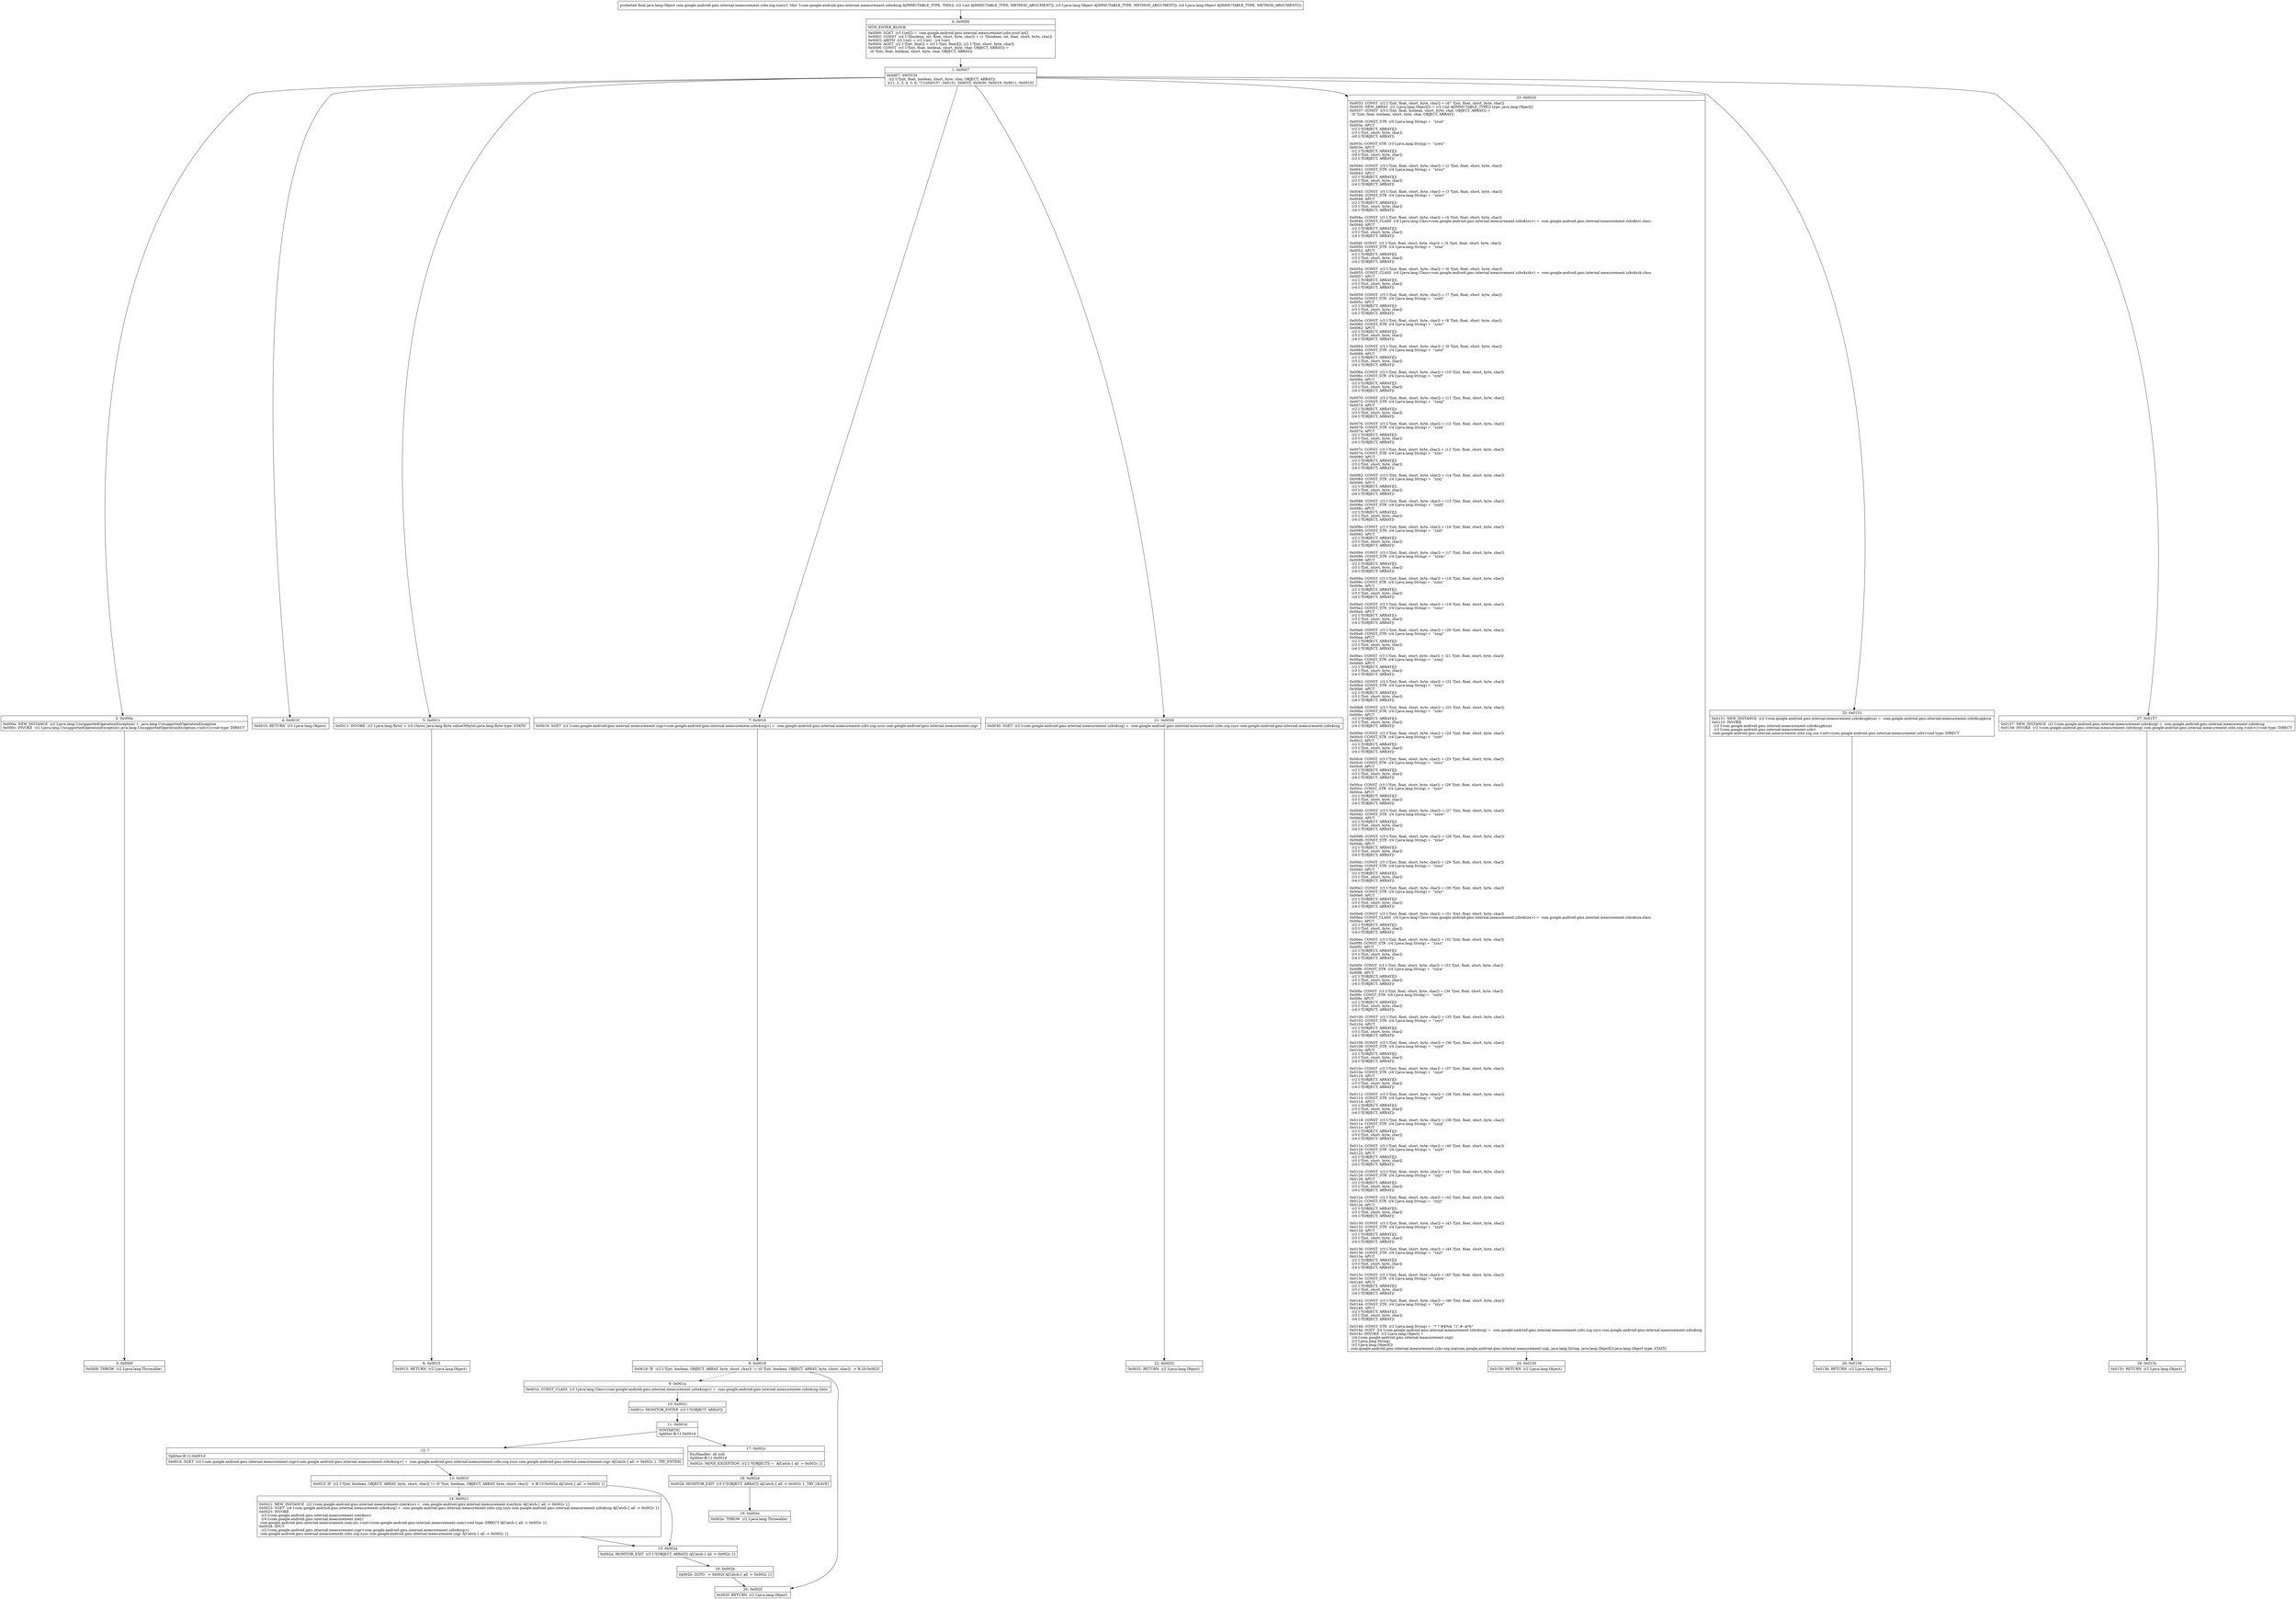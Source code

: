 digraph "CFG forcom.google.android.gms.internal.measurement.zzbs.zzg.zza(ILjava\/lang\/Object;Ljava\/lang\/Object;)Ljava\/lang\/Object;" {
Node_0 [shape=record,label="{0\:\ 0x0000|MTH_ENTER_BLOCK\l|0x0000: SGET  (r3 I:int[]) =  com.google.android.gms.internal.measurement.zzbr.zzud int[] \l0x0002: CONST  (r4 I:?[boolean, int, float, short, byte, char]) = (1 ?[boolean, int, float, short, byte, char]) \l0x0003: ARITH  (r2 I:int) = (r2 I:int) \- (r4 I:int) \l0x0004: AGET  (r2 I:?[int, float]) = (r3 I:?[int, float][]), (r2 I:?[int, short, byte, char]) \l0x0006: CONST  (r3 I:?[int, float, boolean, short, byte, char, OBJECT, ARRAY]) = \l  (0 ?[int, float, boolean, short, byte, char, OBJECT, ARRAY])\l \l}"];
Node_1 [shape=record,label="{1\:\ 0x0007|0x0007: SWITCH  \l  (r2 I:?[int, float, boolean, short, byte, char, OBJECT, ARRAY])\l k:[1, 2, 3, 4, 5, 6, 7] t:[0x0157, 0x0151, 0x0033, 0x0030, 0x0016, 0x0011, 0x0010] \l}"];
Node_2 [shape=record,label="{2\:\ 0x000a|0x000a: NEW_INSTANCE  (r2 I:java.lang.UnsupportedOperationException) =  java.lang.UnsupportedOperationException \l0x000c: INVOKE  (r2 I:java.lang.UnsupportedOperationException) java.lang.UnsupportedOperationException.\<init\>():void type: DIRECT \l}"];
Node_3 [shape=record,label="{3\:\ 0x000f|0x000f: THROW  (r2 I:java.lang.Throwable) \l}"];
Node_4 [shape=record,label="{4\:\ 0x0010|0x0010: RETURN  (r3 I:java.lang.Object) \l}"];
Node_5 [shape=record,label="{5\:\ 0x0011|0x0011: INVOKE  (r2 I:java.lang.Byte) = (r4 I:byte) java.lang.Byte.valueOf(byte):java.lang.Byte type: STATIC \l}"];
Node_6 [shape=record,label="{6\:\ 0x0015|0x0015: RETURN  (r2 I:java.lang.Object) \l}"];
Node_7 [shape=record,label="{7\:\ 0x0016|0x0016: SGET  (r2 I:com.google.android.gms.internal.measurement.zzgr\<com.google.android.gms.internal.measurement.zzbs$zzg\>) =  com.google.android.gms.internal.measurement.zzbs.zzg.zzuo com.google.android.gms.internal.measurement.zzgr \l}"];
Node_8 [shape=record,label="{8\:\ 0x0018|0x0018: IF  (r2 I:?[int, boolean, OBJECT, ARRAY, byte, short, char]) != (0 ?[int, boolean, OBJECT, ARRAY, byte, short, char])  \-\> B:20:0x002f \l}"];
Node_9 [shape=record,label="{9\:\ 0x001a|0x001a: CONST_CLASS  (r3 I:java.lang.Class\<com.google.android.gms.internal.measurement.zzbs$zzg\>) =  com.google.android.gms.internal.measurement.zzbs$zzg.class \l}"];
Node_10 [shape=record,label="{10\:\ 0x001c|0x001c: MONITOR_ENTER  (r3 I:?[OBJECT, ARRAY]) \l}"];
Node_11 [shape=record,label="{11\:\ 0x001d|SYNTHETIC\lSplitter:B:11:0x001d\l}"];
Node_12 [shape=record,label="{12\:\ ?|Splitter:B:11:0x001d\l|0x001d: SGET  (r2 I:com.google.android.gms.internal.measurement.zzgr\<com.google.android.gms.internal.measurement.zzbs$zzg\>) =  com.google.android.gms.internal.measurement.zzbs.zzg.zzuo com.google.android.gms.internal.measurement.zzgr A[Catch:\{ all \-\> 0x002c \}, TRY_ENTER]\l}"];
Node_13 [shape=record,label="{13\:\ 0x001f|0x001f: IF  (r2 I:?[int, boolean, OBJECT, ARRAY, byte, short, char]) != (0 ?[int, boolean, OBJECT, ARRAY, byte, short, char])  \-\> B:15:0x002a A[Catch:\{ all \-\> 0x002c \}]\l}"];
Node_14 [shape=record,label="{14\:\ 0x0021|0x0021: NEW_INSTANCE  (r2 I:com.google.android.gms.internal.measurement.zzey$zzc) =  com.google.android.gms.internal.measurement.zzey$zzc A[Catch:\{ all \-\> 0x002c \}]\l0x0023: SGET  (r4 I:com.google.android.gms.internal.measurement.zzbs$zzg) =  com.google.android.gms.internal.measurement.zzbs.zzg.zzyo com.google.android.gms.internal.measurement.zzbs$zzg A[Catch:\{ all \-\> 0x002c \}]\l0x0025: INVOKE  \l  (r2 I:com.google.android.gms.internal.measurement.zzey$zzc)\l  (r4 I:com.google.android.gms.internal.measurement.zzey)\l com.google.android.gms.internal.measurement.zzey.zzc.\<init\>(com.google.android.gms.internal.measurement.zzey):void type: DIRECT A[Catch:\{ all \-\> 0x002c \}]\l0x0028: SPUT  \l  (r2 I:com.google.android.gms.internal.measurement.zzgr\<com.google.android.gms.internal.measurement.zzbs$zzg\>)\l com.google.android.gms.internal.measurement.zzbs.zzg.zzuo com.google.android.gms.internal.measurement.zzgr A[Catch:\{ all \-\> 0x002c \}]\l}"];
Node_15 [shape=record,label="{15\:\ 0x002a|0x002a: MONITOR_EXIT  (r3 I:?[OBJECT, ARRAY]) A[Catch:\{ all \-\> 0x002c \}]\l}"];
Node_16 [shape=record,label="{16\:\ 0x002b|0x002b: GOTO  \-\> 0x002f A[Catch:\{ all \-\> 0x002c \}]\l}"];
Node_17 [shape=record,label="{17\:\ 0x002c|ExcHandler: all null\lSplitter:B:11:0x001d\l|0x002c: MOVE_EXCEPTION  (r2 I:?[OBJECT]) =  A[Catch:\{ all \-\> 0x002c \}]\l}"];
Node_18 [shape=record,label="{18\:\ 0x002d|0x002d: MONITOR_EXIT  (r3 I:?[OBJECT, ARRAY]) A[Catch:\{ all \-\> 0x002c \}, TRY_LEAVE]\l}"];
Node_19 [shape=record,label="{19\:\ 0x002e|0x002e: THROW  (r2 I:java.lang.Throwable) \l}"];
Node_20 [shape=record,label="{20\:\ 0x002f|0x002f: RETURN  (r2 I:java.lang.Object) \l}"];
Node_21 [shape=record,label="{21\:\ 0x0030|0x0030: SGET  (r2 I:com.google.android.gms.internal.measurement.zzbs$zzg) =  com.google.android.gms.internal.measurement.zzbs.zzg.zzyo com.google.android.gms.internal.measurement.zzbs$zzg \l}"];
Node_22 [shape=record,label="{22\:\ 0x0032|0x0032: RETURN  (r2 I:java.lang.Object) \l}"];
Node_23 [shape=record,label="{23\:\ 0x0033|0x0033: CONST  (r2 I:?[int, float, short, byte, char]) = (47 ?[int, float, short, byte, char]) \l0x0035: NEW_ARRAY  (r2 I:java.lang.Object[]) = (r2 I:int A[IMMUTABLE_TYPE]) type: java.lang.Object[] \l0x0037: CONST  (r3 I:?[int, float, boolean, short, byte, char, OBJECT, ARRAY]) = \l  (0 ?[int, float, boolean, short, byte, char, OBJECT, ARRAY])\l \l0x0038: CONST_STR  (r0 I:java.lang.String) =  \"zzue\" \l0x003a: APUT  \l  (r2 I:?[OBJECT, ARRAY][])\l  (r3 I:?[int, short, byte, char])\l  (r0 I:?[OBJECT, ARRAY])\l \l0x003c: CONST_STR  (r3 I:java.lang.String) =  \"zzwx\" \l0x003e: APUT  \l  (r2 I:?[OBJECT, ARRAY][])\l  (r4 I:?[int, short, byte, char])\l  (r3 I:?[OBJECT, ARRAY])\l \l0x0040: CONST  (r3 I:?[int, float, short, byte, char]) = (2 ?[int, float, short, byte, char]) \l0x0041: CONST_STR  (r4 I:java.lang.String) =  \"zzwy\" \l0x0043: APUT  \l  (r2 I:?[OBJECT, ARRAY][])\l  (r3 I:?[int, short, byte, char])\l  (r4 I:?[OBJECT, ARRAY])\l \l0x0045: CONST  (r3 I:?[int, float, short, byte, char]) = (3 ?[int, float, short, byte, char]) \l0x0046: CONST_STR  (r4 I:java.lang.String) =  \"zzwz\" \l0x0048: APUT  \l  (r2 I:?[OBJECT, ARRAY][])\l  (r3 I:?[int, short, byte, char])\l  (r4 I:?[OBJECT, ARRAY])\l \l0x004a: CONST  (r3 I:?[int, float, short, byte, char]) = (4 ?[int, float, short, byte, char]) \l0x004b: CONST_CLASS  (r4 I:java.lang.Class\<com.google.android.gms.internal.measurement.zzbs$zzc\>) =  com.google.android.gms.internal.measurement.zzbs$zzc.class \l0x004d: APUT  \l  (r2 I:?[OBJECT, ARRAY][])\l  (r3 I:?[int, short, byte, char])\l  (r4 I:?[OBJECT, ARRAY])\l \l0x004f: CONST  (r3 I:?[int, float, short, byte, char]) = (5 ?[int, float, short, byte, char]) \l0x0050: CONST_STR  (r4 I:java.lang.String) =  \"zzxa\" \l0x0052: APUT  \l  (r2 I:?[OBJECT, ARRAY][])\l  (r3 I:?[int, short, byte, char])\l  (r4 I:?[OBJECT, ARRAY])\l \l0x0054: CONST  (r3 I:?[int, float, short, byte, char]) = (6 ?[int, float, short, byte, char]) \l0x0055: CONST_CLASS  (r4 I:java.lang.Class\<com.google.android.gms.internal.measurement.zzbs$zzk\>) =  com.google.android.gms.internal.measurement.zzbs$zzk.class \l0x0057: APUT  \l  (r2 I:?[OBJECT, ARRAY][])\l  (r3 I:?[int, short, byte, char])\l  (r4 I:?[OBJECT, ARRAY])\l \l0x0059: CONST  (r3 I:?[int, float, short, byte, char]) = (7 ?[int, float, short, byte, char]) \l0x005a: CONST_STR  (r4 I:java.lang.String) =  \"zzxb\" \l0x005c: APUT  \l  (r2 I:?[OBJECT, ARRAY][])\l  (r3 I:?[int, short, byte, char])\l  (r4 I:?[OBJECT, ARRAY])\l \l0x005e: CONST  (r3 I:?[int, float, short, byte, char]) = (8 ?[int, float, short, byte, char]) \l0x0060: CONST_STR  (r4 I:java.lang.String) =  \"zzxc\" \l0x0062: APUT  \l  (r2 I:?[OBJECT, ARRAY][])\l  (r3 I:?[int, short, byte, char])\l  (r4 I:?[OBJECT, ARRAY])\l \l0x0064: CONST  (r3 I:?[int, float, short, byte, char]) = (9 ?[int, float, short, byte, char]) \l0x0066: CONST_STR  (r4 I:java.lang.String) =  \"zzxd\" \l0x0068: APUT  \l  (r2 I:?[OBJECT, ARRAY][])\l  (r3 I:?[int, short, byte, char])\l  (r4 I:?[OBJECT, ARRAY])\l \l0x006a: CONST  (r3 I:?[int, float, short, byte, char]) = (10 ?[int, float, short, byte, char]) \l0x006c: CONST_STR  (r4 I:java.lang.String) =  \"zzxf\" \l0x006e: APUT  \l  (r2 I:?[OBJECT, ARRAY][])\l  (r3 I:?[int, short, byte, char])\l  (r4 I:?[OBJECT, ARRAY])\l \l0x0070: CONST  (r3 I:?[int, float, short, byte, char]) = (11 ?[int, float, short, byte, char]) \l0x0072: CONST_STR  (r4 I:java.lang.String) =  \"zzxg\" \l0x0074: APUT  \l  (r2 I:?[OBJECT, ARRAY][])\l  (r3 I:?[int, short, byte, char])\l  (r4 I:?[OBJECT, ARRAY])\l \l0x0076: CONST  (r3 I:?[int, float, short, byte, char]) = (12 ?[int, float, short, byte, char]) \l0x0078: CONST_STR  (r4 I:java.lang.String) =  \"zzxh\" \l0x007a: APUT  \l  (r2 I:?[OBJECT, ARRAY][])\l  (r3 I:?[int, short, byte, char])\l  (r4 I:?[OBJECT, ARRAY])\l \l0x007c: CONST  (r3 I:?[int, float, short, byte, char]) = (13 ?[int, float, short, byte, char]) \l0x007e: CONST_STR  (r4 I:java.lang.String) =  \"zzxi\" \l0x0080: APUT  \l  (r2 I:?[OBJECT, ARRAY][])\l  (r3 I:?[int, short, byte, char])\l  (r4 I:?[OBJECT, ARRAY])\l \l0x0082: CONST  (r3 I:?[int, float, short, byte, char]) = (14 ?[int, float, short, byte, char]) \l0x0084: CONST_STR  (r4 I:java.lang.String) =  \"zzxj\" \l0x0086: APUT  \l  (r2 I:?[OBJECT, ARRAY][])\l  (r3 I:?[int, short, byte, char])\l  (r4 I:?[OBJECT, ARRAY])\l \l0x0088: CONST  (r3 I:?[int, float, short, byte, char]) = (15 ?[int, float, short, byte, char]) \l0x008a: CONST_STR  (r4 I:java.lang.String) =  \"zzxk\" \l0x008c: APUT  \l  (r2 I:?[OBJECT, ARRAY][])\l  (r3 I:?[int, short, byte, char])\l  (r4 I:?[OBJECT, ARRAY])\l \l0x008e: CONST  (r3 I:?[int, float, short, byte, char]) = (16 ?[int, float, short, byte, char]) \l0x0090: CONST_STR  (r4 I:java.lang.String) =  \"zzxl\" \l0x0092: APUT  \l  (r2 I:?[OBJECT, ARRAY][])\l  (r3 I:?[int, short, byte, char])\l  (r4 I:?[OBJECT, ARRAY])\l \l0x0094: CONST  (r3 I:?[int, float, short, byte, char]) = (17 ?[int, float, short, byte, char]) \l0x0096: CONST_STR  (r4 I:java.lang.String) =  \"zzxm\" \l0x0098: APUT  \l  (r2 I:?[OBJECT, ARRAY][])\l  (r3 I:?[int, short, byte, char])\l  (r4 I:?[OBJECT, ARRAY])\l \l0x009a: CONST  (r3 I:?[int, float, short, byte, char]) = (18 ?[int, float, short, byte, char]) \l0x009c: CONST_STR  (r4 I:java.lang.String) =  \"zzxn\" \l0x009e: APUT  \l  (r2 I:?[OBJECT, ARRAY][])\l  (r3 I:?[int, short, byte, char])\l  (r4 I:?[OBJECT, ARRAY])\l \l0x00a0: CONST  (r3 I:?[int, float, short, byte, char]) = (19 ?[int, float, short, byte, char]) \l0x00a2: CONST_STR  (r4 I:java.lang.String) =  \"zzxo\" \l0x00a4: APUT  \l  (r2 I:?[OBJECT, ARRAY][])\l  (r3 I:?[int, short, byte, char])\l  (r4 I:?[OBJECT, ARRAY])\l \l0x00a6: CONST  (r3 I:?[int, float, short, byte, char]) = (20 ?[int, float, short, byte, char]) \l0x00a8: CONST_STR  (r4 I:java.lang.String) =  \"zzxp\" \l0x00aa: APUT  \l  (r2 I:?[OBJECT, ARRAY][])\l  (r3 I:?[int, short, byte, char])\l  (r4 I:?[OBJECT, ARRAY])\l \l0x00ac: CONST  (r3 I:?[int, float, short, byte, char]) = (21 ?[int, float, short, byte, char]) \l0x00ae: CONST_STR  (r4 I:java.lang.String) =  \"zzxq\" \l0x00b0: APUT  \l  (r2 I:?[OBJECT, ARRAY][])\l  (r3 I:?[int, short, byte, char])\l  (r4 I:?[OBJECT, ARRAY])\l \l0x00b2: CONST  (r3 I:?[int, float, short, byte, char]) = (22 ?[int, float, short, byte, char]) \l0x00b4: CONST_STR  (r4 I:java.lang.String) =  \"zzxr\" \l0x00b6: APUT  \l  (r2 I:?[OBJECT, ARRAY][])\l  (r3 I:?[int, short, byte, char])\l  (r4 I:?[OBJECT, ARRAY])\l \l0x00b8: CONST  (r3 I:?[int, float, short, byte, char]) = (23 ?[int, float, short, byte, char]) \l0x00ba: CONST_STR  (r4 I:java.lang.String) =  \"zzxs\" \l0x00bc: APUT  \l  (r2 I:?[OBJECT, ARRAY][])\l  (r3 I:?[int, short, byte, char])\l  (r4 I:?[OBJECT, ARRAY])\l \l0x00be: CONST  (r3 I:?[int, float, short, byte, char]) = (24 ?[int, float, short, byte, char]) \l0x00c0: CONST_STR  (r4 I:java.lang.String) =  \"zzxt\" \l0x00c2: APUT  \l  (r2 I:?[OBJECT, ARRAY][])\l  (r3 I:?[int, short, byte, char])\l  (r4 I:?[OBJECT, ARRAY])\l \l0x00c4: CONST  (r3 I:?[int, float, short, byte, char]) = (25 ?[int, float, short, byte, char]) \l0x00c6: CONST_STR  (r4 I:java.lang.String) =  \"zzxu\" \l0x00c8: APUT  \l  (r2 I:?[OBJECT, ARRAY][])\l  (r3 I:?[int, short, byte, char])\l  (r4 I:?[OBJECT, ARRAY])\l \l0x00ca: CONST  (r3 I:?[int, float, short, byte, char]) = (26 ?[int, float, short, byte, char]) \l0x00cc: CONST_STR  (r4 I:java.lang.String) =  \"zzxv\" \l0x00ce: APUT  \l  (r2 I:?[OBJECT, ARRAY][])\l  (r3 I:?[int, short, byte, char])\l  (r4 I:?[OBJECT, ARRAY])\l \l0x00d0: CONST  (r3 I:?[int, float, short, byte, char]) = (27 ?[int, float, short, byte, char]) \l0x00d2: CONST_STR  (r4 I:java.lang.String) =  \"zzxw\" \l0x00d4: APUT  \l  (r2 I:?[OBJECT, ARRAY][])\l  (r3 I:?[int, short, byte, char])\l  (r4 I:?[OBJECT, ARRAY])\l \l0x00d6: CONST  (r3 I:?[int, float, short, byte, char]) = (28 ?[int, float, short, byte, char]) \l0x00d8: CONST_STR  (r4 I:java.lang.String) =  \"zzxe\" \l0x00da: APUT  \l  (r2 I:?[OBJECT, ARRAY][])\l  (r3 I:?[int, short, byte, char])\l  (r4 I:?[OBJECT, ARRAY])\l \l0x00dc: CONST  (r3 I:?[int, float, short, byte, char]) = (29 ?[int, float, short, byte, char]) \l0x00de: CONST_STR  (r4 I:java.lang.String) =  \"zzxx\" \l0x00e0: APUT  \l  (r2 I:?[OBJECT, ARRAY][])\l  (r3 I:?[int, short, byte, char])\l  (r4 I:?[OBJECT, ARRAY])\l \l0x00e2: CONST  (r3 I:?[int, float, short, byte, char]) = (30 ?[int, float, short, byte, char]) \l0x00e4: CONST_STR  (r4 I:java.lang.String) =  \"zzxy\" \l0x00e6: APUT  \l  (r2 I:?[OBJECT, ARRAY][])\l  (r3 I:?[int, short, byte, char])\l  (r4 I:?[OBJECT, ARRAY])\l \l0x00e8: CONST  (r3 I:?[int, float, short, byte, char]) = (31 ?[int, float, short, byte, char]) \l0x00ea: CONST_CLASS  (r4 I:java.lang.Class\<com.google.android.gms.internal.measurement.zzbs$zza\>) =  com.google.android.gms.internal.measurement.zzbs$zza.class \l0x00ec: APUT  \l  (r2 I:?[OBJECT, ARRAY][])\l  (r3 I:?[int, short, byte, char])\l  (r4 I:?[OBJECT, ARRAY])\l \l0x00ee: CONST  (r3 I:?[int, float, short, byte, char]) = (32 ?[int, float, short, byte, char]) \l0x00f0: CONST_STR  (r4 I:java.lang.String) =  \"zzxz\" \l0x00f2: APUT  \l  (r2 I:?[OBJECT, ARRAY][])\l  (r3 I:?[int, short, byte, char])\l  (r4 I:?[OBJECT, ARRAY])\l \l0x00f4: CONST  (r3 I:?[int, float, short, byte, char]) = (33 ?[int, float, short, byte, char]) \l0x00f6: CONST_STR  (r4 I:java.lang.String) =  \"zzya\" \l0x00f8: APUT  \l  (r2 I:?[OBJECT, ARRAY][])\l  (r3 I:?[int, short, byte, char])\l  (r4 I:?[OBJECT, ARRAY])\l \l0x00fa: CONST  (r3 I:?[int, float, short, byte, char]) = (34 ?[int, float, short, byte, char]) \l0x00fc: CONST_STR  (r4 I:java.lang.String) =  \"zzyb\" \l0x00fe: APUT  \l  (r2 I:?[OBJECT, ARRAY][])\l  (r3 I:?[int, short, byte, char])\l  (r4 I:?[OBJECT, ARRAY])\l \l0x0100: CONST  (r3 I:?[int, float, short, byte, char]) = (35 ?[int, float, short, byte, char]) \l0x0102: CONST_STR  (r4 I:java.lang.String) =  \"zzyc\" \l0x0104: APUT  \l  (r2 I:?[OBJECT, ARRAY][])\l  (r3 I:?[int, short, byte, char])\l  (r4 I:?[OBJECT, ARRAY])\l \l0x0106: CONST  (r3 I:?[int, float, short, byte, char]) = (36 ?[int, float, short, byte, char]) \l0x0108: CONST_STR  (r4 I:java.lang.String) =  \"zzyd\" \l0x010a: APUT  \l  (r2 I:?[OBJECT, ARRAY][])\l  (r3 I:?[int, short, byte, char])\l  (r4 I:?[OBJECT, ARRAY])\l \l0x010c: CONST  (r3 I:?[int, float, short, byte, char]) = (37 ?[int, float, short, byte, char]) \l0x010e: CONST_STR  (r4 I:java.lang.String) =  \"zzye\" \l0x0110: APUT  \l  (r2 I:?[OBJECT, ARRAY][])\l  (r3 I:?[int, short, byte, char])\l  (r4 I:?[OBJECT, ARRAY])\l \l0x0112: CONST  (r3 I:?[int, float, short, byte, char]) = (38 ?[int, float, short, byte, char]) \l0x0114: CONST_STR  (r4 I:java.lang.String) =  \"zzyf\" \l0x0116: APUT  \l  (r2 I:?[OBJECT, ARRAY][])\l  (r3 I:?[int, short, byte, char])\l  (r4 I:?[OBJECT, ARRAY])\l \l0x0118: CONST  (r3 I:?[int, float, short, byte, char]) = (39 ?[int, float, short, byte, char]) \l0x011a: CONST_STR  (r4 I:java.lang.String) =  \"zzyg\" \l0x011c: APUT  \l  (r2 I:?[OBJECT, ARRAY][])\l  (r3 I:?[int, short, byte, char])\l  (r4 I:?[OBJECT, ARRAY])\l \l0x011e: CONST  (r3 I:?[int, float, short, byte, char]) = (40 ?[int, float, short, byte, char]) \l0x0120: CONST_STR  (r4 I:java.lang.String) =  \"zzyh\" \l0x0122: APUT  \l  (r2 I:?[OBJECT, ARRAY][])\l  (r3 I:?[int, short, byte, char])\l  (r4 I:?[OBJECT, ARRAY])\l \l0x0124: CONST  (r3 I:?[int, float, short, byte, char]) = (41 ?[int, float, short, byte, char]) \l0x0126: CONST_STR  (r4 I:java.lang.String) =  \"zzyi\" \l0x0128: APUT  \l  (r2 I:?[OBJECT, ARRAY][])\l  (r3 I:?[int, short, byte, char])\l  (r4 I:?[OBJECT, ARRAY])\l \l0x012a: CONST  (r3 I:?[int, float, short, byte, char]) = (42 ?[int, float, short, byte, char]) \l0x012c: CONST_STR  (r4 I:java.lang.String) =  \"zzyj\" \l0x012e: APUT  \l  (r2 I:?[OBJECT, ARRAY][])\l  (r3 I:?[int, short, byte, char])\l  (r4 I:?[OBJECT, ARRAY])\l \l0x0130: CONST  (r3 I:?[int, float, short, byte, char]) = (43 ?[int, float, short, byte, char]) \l0x0132: CONST_STR  (r4 I:java.lang.String) =  \"zzyk\" \l0x0134: APUT  \l  (r2 I:?[OBJECT, ARRAY][])\l  (r3 I:?[int, short, byte, char])\l  (r4 I:?[OBJECT, ARRAY])\l \l0x0136: CONST  (r3 I:?[int, float, short, byte, char]) = (44 ?[int, float, short, byte, char]) \l0x0138: CONST_STR  (r4 I:java.lang.String) =  \"zzyl\" \l0x013a: APUT  \l  (r2 I:?[OBJECT, ARRAY][])\l  (r3 I:?[int, short, byte, char])\l  (r4 I:?[OBJECT, ARRAY])\l \l0x013c: CONST  (r3 I:?[int, float, short, byte, char]) = (45 ?[int, float, short, byte, char]) \l0x013e: CONST_STR  (r4 I:java.lang.String) =  \"zzym\" \l0x0140: APUT  \l  (r2 I:?[OBJECT, ARRAY][])\l  (r3 I:?[int, short, byte, char])\l  (r4 I:?[OBJECT, ARRAY])\l \l0x0142: CONST  (r3 I:?[int, float, short, byte, char]) = (46 ?[int, float, short, byte, char]) \l0x0144: CONST_STR  (r4 I:java.lang.String) =  \"zzyn\" \l0x0146: APUT  \l  (r2 I:?[OBJECT, ARRAY][])\l  (r3 I:?[int, short, byte, char])\l  (r4 I:?[OBJECT, ARRAY])\l \l0x0148: CONST_STR  (r3 I:java.lang.String) =  \"* \/*   	\l	\l !\"#$%& '!)\",	#\-.$\/%\" \l0x014a: SGET  (r4 I:com.google.android.gms.internal.measurement.zzbs$zzg) =  com.google.android.gms.internal.measurement.zzbs.zzg.zzyo com.google.android.gms.internal.measurement.zzbs$zzg \l0x014c: INVOKE  (r2 I:java.lang.Object) = \l  (r4 I:com.google.android.gms.internal.measurement.zzgi)\l  (r3 I:java.lang.String)\l  (r2 I:java.lang.Object[])\l com.google.android.gms.internal.measurement.zzbs.zzg.zza(com.google.android.gms.internal.measurement.zzgi, java.lang.String, java.lang.Object[]):java.lang.Object type: STATIC \l}"];
Node_24 [shape=record,label="{24\:\ 0x0150|0x0150: RETURN  (r2 I:java.lang.Object) \l}"];
Node_25 [shape=record,label="{25\:\ 0x0151|0x0151: NEW_INSTANCE  (r2 I:com.google.android.gms.internal.measurement.zzbs$zzg$zza) =  com.google.android.gms.internal.measurement.zzbs$zzg$zza \l0x0153: INVOKE  \l  (r2 I:com.google.android.gms.internal.measurement.zzbs$zzg$zza)\l  (r3 I:com.google.android.gms.internal.measurement.zzbr)\l com.google.android.gms.internal.measurement.zzbs.zzg.zza.\<init\>(com.google.android.gms.internal.measurement.zzbr):void type: DIRECT \l}"];
Node_26 [shape=record,label="{26\:\ 0x0156|0x0156: RETURN  (r2 I:java.lang.Object) \l}"];
Node_27 [shape=record,label="{27\:\ 0x0157|0x0157: NEW_INSTANCE  (r2 I:com.google.android.gms.internal.measurement.zzbs$zzg) =  com.google.android.gms.internal.measurement.zzbs$zzg \l0x0159: INVOKE  (r2 I:com.google.android.gms.internal.measurement.zzbs$zzg) com.google.android.gms.internal.measurement.zzbs.zzg.\<init\>():void type: DIRECT \l}"];
Node_28 [shape=record,label="{28\:\ 0x015c|0x015c: RETURN  (r2 I:java.lang.Object) \l}"];
MethodNode[shape=record,label="{protected final java.lang.Object com.google.android.gms.internal.measurement.zzbs.zzg.zza((r1 'this' I:com.google.android.gms.internal.measurement.zzbs$zzg A[IMMUTABLE_TYPE, THIS]), (r2 I:int A[IMMUTABLE_TYPE, METHOD_ARGUMENT]), (r3 I:java.lang.Object A[IMMUTABLE_TYPE, METHOD_ARGUMENT]), (r4 I:java.lang.Object A[IMMUTABLE_TYPE, METHOD_ARGUMENT])) }"];
MethodNode -> Node_0;
Node_0 -> Node_1;
Node_1 -> Node_2;
Node_1 -> Node_4;
Node_1 -> Node_5;
Node_1 -> Node_7;
Node_1 -> Node_21;
Node_1 -> Node_23;
Node_1 -> Node_25;
Node_1 -> Node_27;
Node_2 -> Node_3;
Node_5 -> Node_6;
Node_7 -> Node_8;
Node_8 -> Node_9[style=dashed];
Node_8 -> Node_20;
Node_9 -> Node_10;
Node_10 -> Node_11;
Node_11 -> Node_12;
Node_11 -> Node_17;
Node_12 -> Node_13;
Node_13 -> Node_14[style=dashed];
Node_13 -> Node_15;
Node_14 -> Node_15;
Node_15 -> Node_16;
Node_16 -> Node_20;
Node_17 -> Node_18;
Node_18 -> Node_19;
Node_21 -> Node_22;
Node_23 -> Node_24;
Node_25 -> Node_26;
Node_27 -> Node_28;
}

